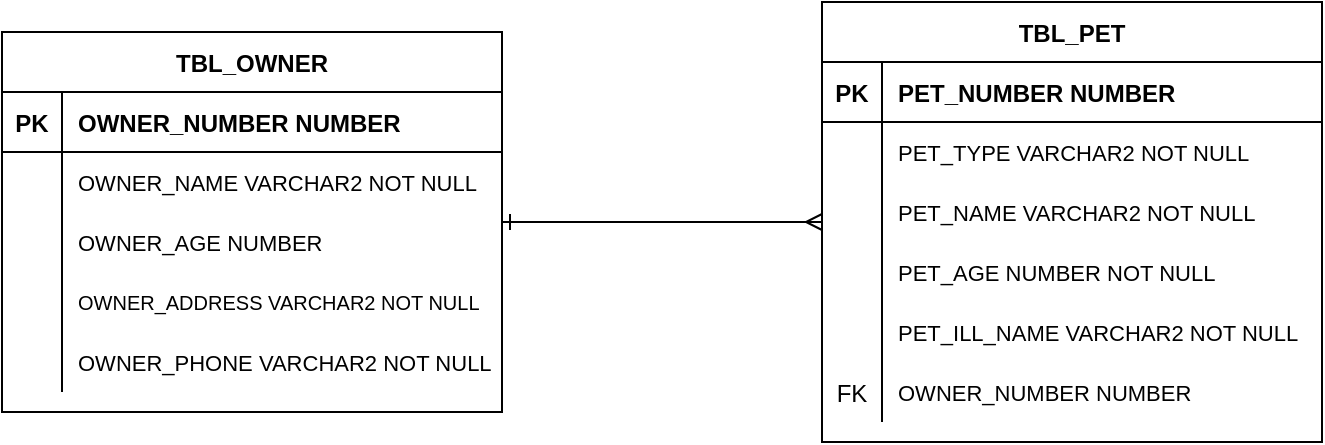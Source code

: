 <mxfile version="20.3.0" type="device"><diagram id="R2lEEEUBdFMjLlhIrx00" name="Page-1"><mxGraphModel dx="981" dy="679" grid="1" gridSize="10" guides="1" tooltips="1" connect="1" arrows="1" fold="1" page="1" pageScale="1" pageWidth="850" pageHeight="1100" math="0" shadow="0" extFonts="Permanent Marker^https://fonts.googleapis.com/css?family=Permanent+Marker"><root><mxCell id="0"/><mxCell id="1" parent="0"/><mxCell id="3kM5EJI8aphlJpiKXzgX-1" value="" style="edgeStyle=orthogonalEdgeStyle;rounded=0;orthogonalLoop=1;jettySize=auto;html=1;fontSize=11;startArrow=ERone;startFill=0;endArrow=ERmany;endFill=0;" edge="1" parent="1" source="3kM5EJI8aphlJpiKXzgX-2" target="3kM5EJI8aphlJpiKXzgX-12"><mxGeometry relative="1" as="geometry"/></mxCell><mxCell id="3kM5EJI8aphlJpiKXzgX-2" value="TBL_OWNER" style="shape=table;startSize=30;container=1;collapsible=1;childLayout=tableLayout;fixedRows=1;rowLines=0;fontStyle=1;align=center;resizeLast=1;" vertex="1" parent="1"><mxGeometry x="120" y="120" width="250" height="190" as="geometry"/></mxCell><mxCell id="3kM5EJI8aphlJpiKXzgX-3" value="" style="shape=partialRectangle;collapsible=0;dropTarget=0;pointerEvents=0;fillColor=none;points=[[0,0.5],[1,0.5]];portConstraint=eastwest;top=0;left=0;right=0;bottom=1;" vertex="1" parent="3kM5EJI8aphlJpiKXzgX-2"><mxGeometry y="30" width="250" height="30" as="geometry"/></mxCell><mxCell id="3kM5EJI8aphlJpiKXzgX-4" value="PK" style="shape=partialRectangle;overflow=hidden;connectable=0;fillColor=none;top=0;left=0;bottom=0;right=0;fontStyle=1;" vertex="1" parent="3kM5EJI8aphlJpiKXzgX-3"><mxGeometry width="30" height="30" as="geometry"><mxRectangle width="30" height="30" as="alternateBounds"/></mxGeometry></mxCell><mxCell id="3kM5EJI8aphlJpiKXzgX-5" value="OWNER_NUMBER NUMBER" style="shape=partialRectangle;overflow=hidden;connectable=0;fillColor=none;top=0;left=0;bottom=0;right=0;align=left;spacingLeft=6;fontStyle=1;" vertex="1" parent="3kM5EJI8aphlJpiKXzgX-3"><mxGeometry x="30" width="220" height="30" as="geometry"><mxRectangle width="220" height="30" as="alternateBounds"/></mxGeometry></mxCell><mxCell id="3kM5EJI8aphlJpiKXzgX-9" value="" style="shape=partialRectangle;collapsible=0;dropTarget=0;pointerEvents=0;fillColor=none;points=[[0,0.5],[1,0.5]];portConstraint=eastwest;top=0;left=0;right=0;bottom=0;" vertex="1" parent="3kM5EJI8aphlJpiKXzgX-2"><mxGeometry y="60" width="250" height="30" as="geometry"/></mxCell><mxCell id="3kM5EJI8aphlJpiKXzgX-10" value="" style="shape=partialRectangle;overflow=hidden;connectable=0;fillColor=none;top=0;left=0;bottom=0;right=0;" vertex="1" parent="3kM5EJI8aphlJpiKXzgX-9"><mxGeometry width="30" height="30" as="geometry"><mxRectangle width="30" height="30" as="alternateBounds"/></mxGeometry></mxCell><mxCell id="3kM5EJI8aphlJpiKXzgX-11" value="OWNER_NAME VARCHAR2 NOT NULL" style="shape=partialRectangle;overflow=hidden;connectable=0;fillColor=none;top=0;left=0;bottom=0;right=0;align=left;spacingLeft=6;fontSize=11;" vertex="1" parent="3kM5EJI8aphlJpiKXzgX-9"><mxGeometry x="30" width="220" height="30" as="geometry"><mxRectangle width="220" height="30" as="alternateBounds"/></mxGeometry></mxCell><mxCell id="3kM5EJI8aphlJpiKXzgX-28" value="" style="shape=partialRectangle;collapsible=0;dropTarget=0;pointerEvents=0;fillColor=none;points=[[0,0.5],[1,0.5]];portConstraint=eastwest;top=0;left=0;right=0;bottom=0;" vertex="1" parent="3kM5EJI8aphlJpiKXzgX-2"><mxGeometry y="90" width="250" height="30" as="geometry"/></mxCell><mxCell id="3kM5EJI8aphlJpiKXzgX-29" value="" style="shape=partialRectangle;overflow=hidden;connectable=0;fillColor=none;top=0;left=0;bottom=0;right=0;" vertex="1" parent="3kM5EJI8aphlJpiKXzgX-28"><mxGeometry width="30" height="30" as="geometry"><mxRectangle width="30" height="30" as="alternateBounds"/></mxGeometry></mxCell><mxCell id="3kM5EJI8aphlJpiKXzgX-30" value="OWNER_AGE NUMBER" style="shape=partialRectangle;overflow=hidden;connectable=0;fillColor=none;top=0;left=0;bottom=0;right=0;align=left;spacingLeft=6;fontSize=11;" vertex="1" parent="3kM5EJI8aphlJpiKXzgX-28"><mxGeometry x="30" width="220" height="30" as="geometry"><mxRectangle width="220" height="30" as="alternateBounds"/></mxGeometry></mxCell><mxCell id="3kM5EJI8aphlJpiKXzgX-31" value="" style="shape=partialRectangle;collapsible=0;dropTarget=0;pointerEvents=0;fillColor=none;points=[[0,0.5],[1,0.5]];portConstraint=eastwest;top=0;left=0;right=0;bottom=0;fontSize=11;" vertex="1" parent="3kM5EJI8aphlJpiKXzgX-2"><mxGeometry y="120" width="250" height="30" as="geometry"/></mxCell><mxCell id="3kM5EJI8aphlJpiKXzgX-32" value="" style="shape=partialRectangle;overflow=hidden;connectable=0;fillColor=none;top=0;left=0;bottom=0;right=0;" vertex="1" parent="3kM5EJI8aphlJpiKXzgX-31"><mxGeometry width="30" height="30" as="geometry"><mxRectangle width="30" height="30" as="alternateBounds"/></mxGeometry></mxCell><mxCell id="3kM5EJI8aphlJpiKXzgX-33" value="OWNER_ADDRESS VARCHAR2 NOT NULL" style="shape=partialRectangle;overflow=hidden;connectable=0;fillColor=none;top=0;left=0;bottom=0;right=0;align=left;spacingLeft=6;fontSize=10;" vertex="1" parent="3kM5EJI8aphlJpiKXzgX-31"><mxGeometry x="30" width="220" height="30" as="geometry"><mxRectangle width="220" height="30" as="alternateBounds"/></mxGeometry></mxCell><mxCell id="3kM5EJI8aphlJpiKXzgX-34" value="" style="shape=partialRectangle;collapsible=0;dropTarget=0;pointerEvents=0;fillColor=none;points=[[0,0.5],[1,0.5]];portConstraint=eastwest;top=0;left=0;right=0;bottom=0;" vertex="1" parent="3kM5EJI8aphlJpiKXzgX-2"><mxGeometry y="150" width="250" height="30" as="geometry"/></mxCell><mxCell id="3kM5EJI8aphlJpiKXzgX-35" value="" style="shape=partialRectangle;overflow=hidden;connectable=0;fillColor=none;top=0;left=0;bottom=0;right=0;" vertex="1" parent="3kM5EJI8aphlJpiKXzgX-34"><mxGeometry width="30" height="30" as="geometry"><mxRectangle width="30" height="30" as="alternateBounds"/></mxGeometry></mxCell><mxCell id="3kM5EJI8aphlJpiKXzgX-36" value="OWNER_PHONE VARCHAR2 NOT NULL" style="shape=partialRectangle;overflow=hidden;connectable=0;fillColor=none;top=0;left=0;bottom=0;right=0;align=left;spacingLeft=6;fontSize=11;" vertex="1" parent="3kM5EJI8aphlJpiKXzgX-34"><mxGeometry x="30" width="220" height="30" as="geometry"><mxRectangle width="220" height="30" as="alternateBounds"/></mxGeometry></mxCell><mxCell id="3kM5EJI8aphlJpiKXzgX-12" value="TBL_PET" style="shape=table;startSize=30;container=1;collapsible=1;childLayout=tableLayout;fixedRows=1;rowLines=0;fontStyle=1;align=center;resizeLast=1;" vertex="1" parent="1"><mxGeometry x="530" y="105" width="250" height="220" as="geometry"/></mxCell><mxCell id="3kM5EJI8aphlJpiKXzgX-13" value="" style="shape=partialRectangle;collapsible=0;dropTarget=0;pointerEvents=0;fillColor=none;points=[[0,0.5],[1,0.5]];portConstraint=eastwest;top=0;left=0;right=0;bottom=1;" vertex="1" parent="3kM5EJI8aphlJpiKXzgX-12"><mxGeometry y="30" width="250" height="30" as="geometry"/></mxCell><mxCell id="3kM5EJI8aphlJpiKXzgX-14" value="PK" style="shape=partialRectangle;overflow=hidden;connectable=0;fillColor=none;top=0;left=0;bottom=0;right=0;fontStyle=1;" vertex="1" parent="3kM5EJI8aphlJpiKXzgX-13"><mxGeometry width="30" height="30" as="geometry"><mxRectangle width="30" height="30" as="alternateBounds"/></mxGeometry></mxCell><mxCell id="3kM5EJI8aphlJpiKXzgX-15" value="PET_NUMBER NUMBER" style="shape=partialRectangle;overflow=hidden;connectable=0;fillColor=none;top=0;left=0;bottom=0;right=0;align=left;spacingLeft=6;fontStyle=1;" vertex="1" parent="3kM5EJI8aphlJpiKXzgX-13"><mxGeometry x="30" width="220" height="30" as="geometry"><mxRectangle width="220" height="30" as="alternateBounds"/></mxGeometry></mxCell><mxCell id="3kM5EJI8aphlJpiKXzgX-16" value="" style="shape=partialRectangle;collapsible=0;dropTarget=0;pointerEvents=0;fillColor=none;points=[[0,0.5],[1,0.5]];portConstraint=eastwest;top=0;left=0;right=0;bottom=0;" vertex="1" parent="3kM5EJI8aphlJpiKXzgX-12"><mxGeometry y="60" width="250" height="30" as="geometry"/></mxCell><mxCell id="3kM5EJI8aphlJpiKXzgX-17" value="" style="shape=partialRectangle;overflow=hidden;connectable=0;fillColor=none;top=0;left=0;bottom=0;right=0;" vertex="1" parent="3kM5EJI8aphlJpiKXzgX-16"><mxGeometry width="30" height="30" as="geometry"><mxRectangle width="30" height="30" as="alternateBounds"/></mxGeometry></mxCell><mxCell id="3kM5EJI8aphlJpiKXzgX-18" value="PET_TYPE VARCHAR2 NOT NULL" style="shape=partialRectangle;overflow=hidden;connectable=0;fillColor=none;top=0;left=0;bottom=0;right=0;align=left;spacingLeft=6;fontSize=11;" vertex="1" parent="3kM5EJI8aphlJpiKXzgX-16"><mxGeometry x="30" width="220" height="30" as="geometry"><mxRectangle width="220" height="30" as="alternateBounds"/></mxGeometry></mxCell><mxCell id="3kM5EJI8aphlJpiKXzgX-37" value="" style="shape=partialRectangle;collapsible=0;dropTarget=0;pointerEvents=0;fillColor=none;points=[[0,0.5],[1,0.5]];portConstraint=eastwest;top=0;left=0;right=0;bottom=0;" vertex="1" parent="3kM5EJI8aphlJpiKXzgX-12"><mxGeometry y="90" width="250" height="30" as="geometry"/></mxCell><mxCell id="3kM5EJI8aphlJpiKXzgX-38" value="" style="shape=partialRectangle;overflow=hidden;connectable=0;fillColor=none;top=0;left=0;bottom=0;right=0;" vertex="1" parent="3kM5EJI8aphlJpiKXzgX-37"><mxGeometry width="30" height="30" as="geometry"><mxRectangle width="30" height="30" as="alternateBounds"/></mxGeometry></mxCell><mxCell id="3kM5EJI8aphlJpiKXzgX-39" value="PET_NAME VARCHAR2 NOT NULL" style="shape=partialRectangle;overflow=hidden;connectable=0;fillColor=none;top=0;left=0;bottom=0;right=0;align=left;spacingLeft=6;fontSize=11;" vertex="1" parent="3kM5EJI8aphlJpiKXzgX-37"><mxGeometry x="30" width="220" height="30" as="geometry"><mxRectangle width="220" height="30" as="alternateBounds"/></mxGeometry></mxCell><mxCell id="3kM5EJI8aphlJpiKXzgX-40" value="" style="shape=partialRectangle;collapsible=0;dropTarget=0;pointerEvents=0;fillColor=none;points=[[0,0.5],[1,0.5]];portConstraint=eastwest;top=0;left=0;right=0;bottom=0;" vertex="1" parent="3kM5EJI8aphlJpiKXzgX-12"><mxGeometry y="120" width="250" height="30" as="geometry"/></mxCell><mxCell id="3kM5EJI8aphlJpiKXzgX-41" value="" style="shape=partialRectangle;overflow=hidden;connectable=0;fillColor=none;top=0;left=0;bottom=0;right=0;" vertex="1" parent="3kM5EJI8aphlJpiKXzgX-40"><mxGeometry width="30" height="30" as="geometry"><mxRectangle width="30" height="30" as="alternateBounds"/></mxGeometry></mxCell><mxCell id="3kM5EJI8aphlJpiKXzgX-42" value="PET_AGE NUMBER NOT NULL" style="shape=partialRectangle;overflow=hidden;connectable=0;fillColor=none;top=0;left=0;bottom=0;right=0;align=left;spacingLeft=6;fontSize=11;" vertex="1" parent="3kM5EJI8aphlJpiKXzgX-40"><mxGeometry x="30" width="220" height="30" as="geometry"><mxRectangle width="220" height="30" as="alternateBounds"/></mxGeometry></mxCell><mxCell id="3kM5EJI8aphlJpiKXzgX-43" value="" style="shape=partialRectangle;collapsible=0;dropTarget=0;pointerEvents=0;fillColor=none;points=[[0,0.5],[1,0.5]];portConstraint=eastwest;top=0;left=0;right=0;bottom=0;" vertex="1" parent="3kM5EJI8aphlJpiKXzgX-12"><mxGeometry y="150" width="250" height="30" as="geometry"/></mxCell><mxCell id="3kM5EJI8aphlJpiKXzgX-44" value="" style="shape=partialRectangle;overflow=hidden;connectable=0;fillColor=none;top=0;left=0;bottom=0;right=0;" vertex="1" parent="3kM5EJI8aphlJpiKXzgX-43"><mxGeometry width="30" height="30" as="geometry"><mxRectangle width="30" height="30" as="alternateBounds"/></mxGeometry></mxCell><mxCell id="3kM5EJI8aphlJpiKXzgX-45" value="PET_ILL_NAME VARCHAR2 NOT NULL" style="shape=partialRectangle;overflow=hidden;connectable=0;fillColor=none;top=0;left=0;bottom=0;right=0;align=left;spacingLeft=6;fontSize=11;" vertex="1" parent="3kM5EJI8aphlJpiKXzgX-43"><mxGeometry x="30" width="220" height="30" as="geometry"><mxRectangle width="220" height="30" as="alternateBounds"/></mxGeometry></mxCell><mxCell id="3kM5EJI8aphlJpiKXzgX-25" value="" style="shape=partialRectangle;collapsible=0;dropTarget=0;pointerEvents=0;fillColor=none;points=[[0,0.5],[1,0.5]];portConstraint=eastwest;top=0;left=0;right=0;bottom=0;" vertex="1" parent="3kM5EJI8aphlJpiKXzgX-12"><mxGeometry y="180" width="250" height="30" as="geometry"/></mxCell><mxCell id="3kM5EJI8aphlJpiKXzgX-26" value="FK" style="shape=partialRectangle;overflow=hidden;connectable=0;fillColor=none;top=0;left=0;bottom=0;right=0;" vertex="1" parent="3kM5EJI8aphlJpiKXzgX-25"><mxGeometry width="30" height="30" as="geometry"><mxRectangle width="30" height="30" as="alternateBounds"/></mxGeometry></mxCell><mxCell id="3kM5EJI8aphlJpiKXzgX-27" value="OWNER_NUMBER NUMBER" style="shape=partialRectangle;overflow=hidden;connectable=0;fillColor=none;top=0;left=0;bottom=0;right=0;align=left;spacingLeft=6;fontSize=11;" vertex="1" parent="3kM5EJI8aphlJpiKXzgX-25"><mxGeometry x="30" width="220" height="30" as="geometry"><mxRectangle width="220" height="30" as="alternateBounds"/></mxGeometry></mxCell></root></mxGraphModel></diagram></mxfile>